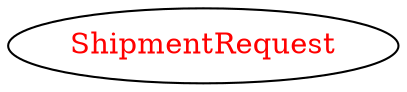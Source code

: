 digraph dependencyGraph {
 concentrate=true;
 ranksep="2.0";
 rankdir="LR"; 
 splines="ortho";
"ShipmentRequest" [fontcolor="red"];
}
